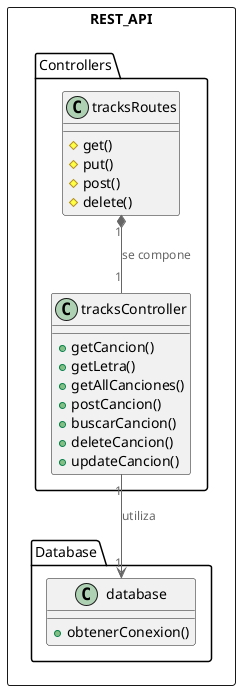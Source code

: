 @startuml level4
!include <C4/C4_Container>

package REST_API <<Rectangle>> {

    package Controllers {
        class tracksController {
            +getCancion()
            +getLetra()
            +getAllCanciones()
            +postCancion()
            +buscarCancion()
            +deleteCancion()
            +updateCancion()
        }

        class tracksRoutes {
            #get()
            #put()
            #post()
            #delete()
        }
    }

    package Database {
        class database {
            +obtenerConexion()
        }
    }

    tracksRoutes "1" *-- "1" tracksController : se compone
    tracksController "1" --> "1" database : utiliza

}


@enduml